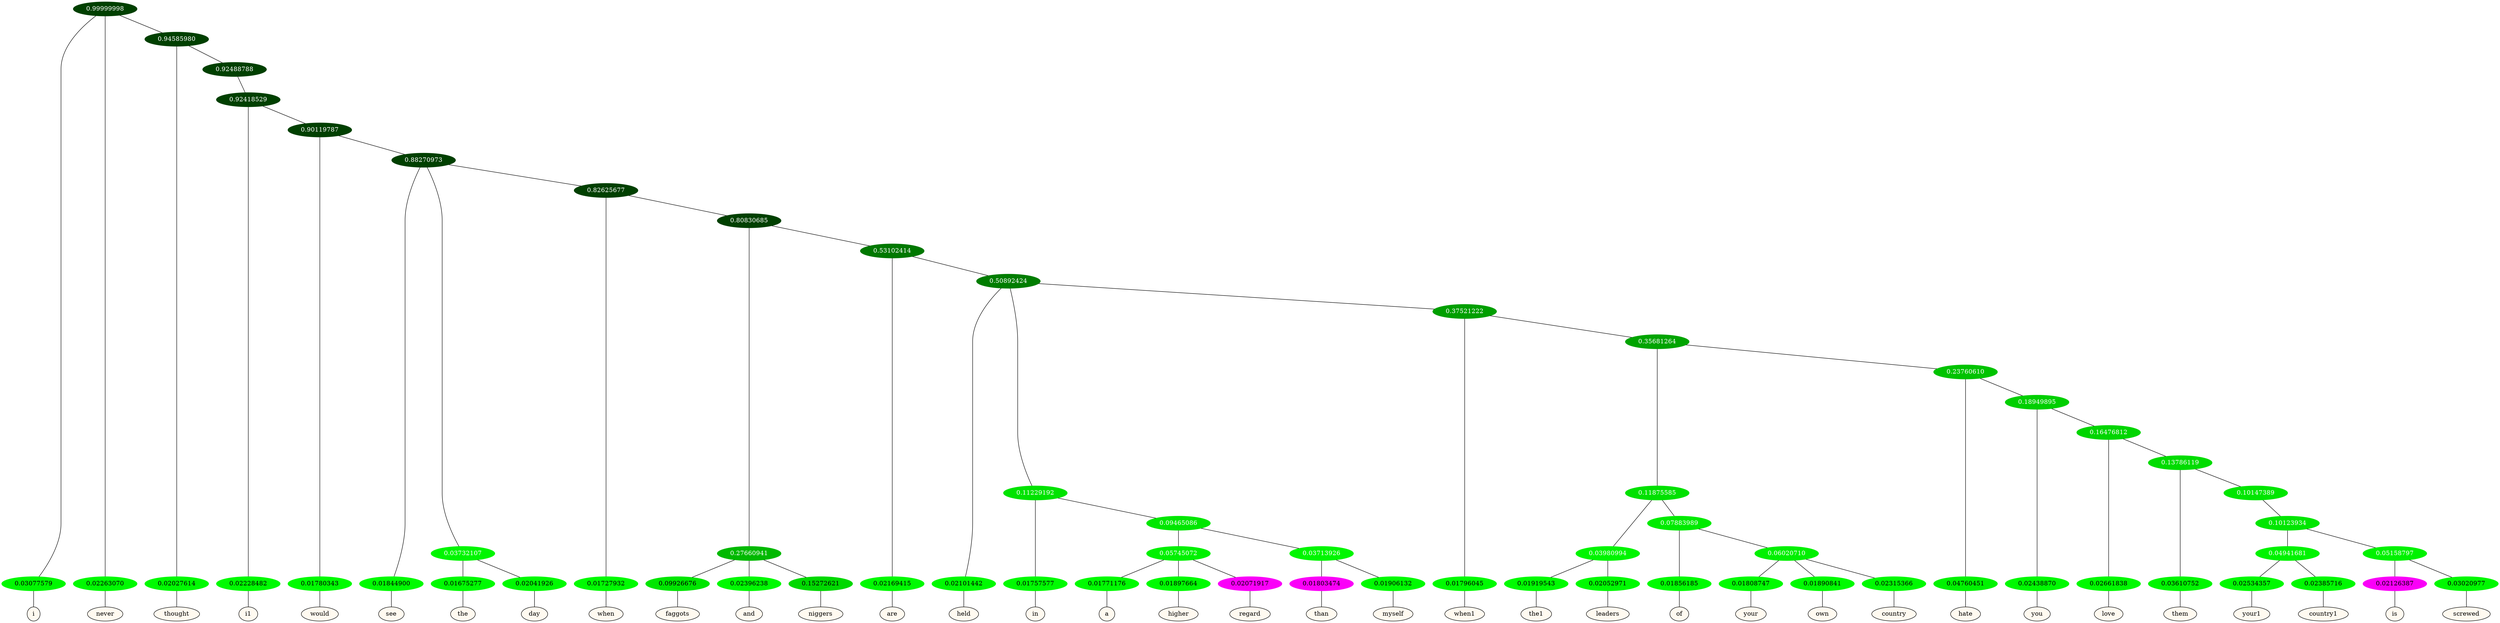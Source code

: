 graph {
	node [format=png height=0.15 nodesep=0.001 ordering=out overlap=prism overlap_scaling=0.01 ranksep=0.001 ratio=0.2 style=filled width=0.15]
	{
		rank=same
		a_w_1 [label=i color=black fillcolor=floralwhite style="filled,solid"]
		a_w_2 [label=never color=black fillcolor=floralwhite style="filled,solid"]
		a_w_4 [label=thought color=black fillcolor=floralwhite style="filled,solid"]
		a_w_7 [label=i1 color=black fillcolor=floralwhite style="filled,solid"]
		a_w_9 [label=would color=black fillcolor=floralwhite style="filled,solid"]
		a_w_11 [label=see color=black fillcolor=floralwhite style="filled,solid"]
		a_w_14 [label=the color=black fillcolor=floralwhite style="filled,solid"]
		a_w_15 [label=day color=black fillcolor=floralwhite style="filled,solid"]
		a_w_16 [label=when color=black fillcolor=floralwhite style="filled,solid"]
		a_w_20 [label=faggots color=black fillcolor=floralwhite style="filled,solid"]
		a_w_21 [label=and color=black fillcolor=floralwhite style="filled,solid"]
		a_w_22 [label=niggers color=black fillcolor=floralwhite style="filled,solid"]
		a_w_23 [label=are color=black fillcolor=floralwhite style="filled,solid"]
		a_w_25 [label=held color=black fillcolor=floralwhite style="filled,solid"]
		a_w_28 [label=in color=black fillcolor=floralwhite style="filled,solid"]
		a_w_36 [label=a color=black fillcolor=floralwhite style="filled,solid"]
		a_w_37 [label=higher color=black fillcolor=floralwhite style="filled,solid"]
		a_w_38 [label=regard color=black fillcolor=floralwhite style="filled,solid"]
		a_w_39 [label=than color=black fillcolor=floralwhite style="filled,solid"]
		a_w_40 [label=myself color=black fillcolor=floralwhite style="filled,solid"]
		a_w_30 [label=when1 color=black fillcolor=floralwhite style="filled,solid"]
		a_w_45 [label=the1 color=black fillcolor=floralwhite style="filled,solid"]
		a_w_46 [label=leaders color=black fillcolor=floralwhite style="filled,solid"]
		a_w_47 [label=of color=black fillcolor=floralwhite style="filled,solid"]
		a_w_51 [label=your color=black fillcolor=floralwhite style="filled,solid"]
		a_w_52 [label=own color=black fillcolor=floralwhite style="filled,solid"]
		a_w_53 [label=country color=black fillcolor=floralwhite style="filled,solid"]
		a_w_43 [label=hate color=black fillcolor=floralwhite style="filled,solid"]
		a_w_49 [label=you color=black fillcolor=floralwhite style="filled,solid"]
		a_w_54 [label=love color=black fillcolor=floralwhite style="filled,solid"]
		a_w_56 [label=them color=black fillcolor=floralwhite style="filled,solid"]
		a_w_61 [label=your1 color=black fillcolor=floralwhite style="filled,solid"]
		a_w_62 [label=country1 color=black fillcolor=floralwhite style="filled,solid"]
		a_w_63 [label=is color=black fillcolor=floralwhite style="filled,solid"]
		a_w_64 [label=screwed color=black fillcolor=floralwhite style="filled,solid"]
	}
	a_n_1 -- a_w_1
	a_n_2 -- a_w_2
	a_n_4 -- a_w_4
	a_n_7 -- a_w_7
	a_n_9 -- a_w_9
	a_n_11 -- a_w_11
	a_n_14 -- a_w_14
	a_n_15 -- a_w_15
	a_n_16 -- a_w_16
	a_n_20 -- a_w_20
	a_n_21 -- a_w_21
	a_n_22 -- a_w_22
	a_n_23 -- a_w_23
	a_n_25 -- a_w_25
	a_n_28 -- a_w_28
	a_n_36 -- a_w_36
	a_n_37 -- a_w_37
	a_n_38 -- a_w_38
	a_n_39 -- a_w_39
	a_n_40 -- a_w_40
	a_n_30 -- a_w_30
	a_n_45 -- a_w_45
	a_n_46 -- a_w_46
	a_n_47 -- a_w_47
	a_n_51 -- a_w_51
	a_n_52 -- a_w_52
	a_n_53 -- a_w_53
	a_n_43 -- a_w_43
	a_n_49 -- a_w_49
	a_n_54 -- a_w_54
	a_n_56 -- a_w_56
	a_n_61 -- a_w_61
	a_n_62 -- a_w_62
	a_n_63 -- a_w_63
	a_n_64 -- a_w_64
	{
		rank=same
		a_n_1 [label=0.03077579 color="0.334 1.000 0.969" fontcolor=black]
		a_n_2 [label=0.02263070 color="0.334 1.000 0.977" fontcolor=black]
		a_n_4 [label=0.02027614 color="0.334 1.000 0.980" fontcolor=black]
		a_n_7 [label=0.02228482 color="0.334 1.000 0.978" fontcolor=black]
		a_n_9 [label=0.01780343 color="0.334 1.000 0.982" fontcolor=black]
		a_n_11 [label=0.01844900 color="0.334 1.000 0.982" fontcolor=black]
		a_n_14 [label=0.01675277 color="0.334 1.000 0.983" fontcolor=black]
		a_n_15 [label=0.02041926 color="0.334 1.000 0.980" fontcolor=black]
		a_n_16 [label=0.01727932 color="0.334 1.000 0.983" fontcolor=black]
		a_n_20 [label=0.09926676 color="0.334 1.000 0.901" fontcolor=black]
		a_n_21 [label=0.02396238 color="0.334 1.000 0.976" fontcolor=black]
		a_n_22 [label=0.15272621 color="0.334 1.000 0.847" fontcolor=black]
		a_n_23 [label=0.02169415 color="0.334 1.000 0.978" fontcolor=black]
		a_n_25 [label=0.02101442 color="0.334 1.000 0.979" fontcolor=black]
		a_n_28 [label=0.01757577 color="0.334 1.000 0.982" fontcolor=black]
		a_n_36 [label=0.01771176 color="0.334 1.000 0.982" fontcolor=black]
		a_n_37 [label=0.01897664 color="0.334 1.000 0.981" fontcolor=black]
		a_n_38 [label=0.02071917 color="0.835 1.000 0.979" fontcolor=black]
		a_n_39 [label=0.01803474 color="0.835 1.000 0.982" fontcolor=black]
		a_n_40 [label=0.01906132 color="0.334 1.000 0.981" fontcolor=black]
		a_n_30 [label=0.01796045 color="0.334 1.000 0.982" fontcolor=black]
		a_n_45 [label=0.01919543 color="0.334 1.000 0.981" fontcolor=black]
		a_n_46 [label=0.02052971 color="0.334 1.000 0.979" fontcolor=black]
		a_n_47 [label=0.01856185 color="0.334 1.000 0.981" fontcolor=black]
		a_n_51 [label=0.01808747 color="0.334 1.000 0.982" fontcolor=black]
		a_n_52 [label=0.01890841 color="0.334 1.000 0.981" fontcolor=black]
		a_n_53 [label=0.02315366 color="0.334 1.000 0.977" fontcolor=black]
		a_n_43 [label=0.04760451 color="0.334 1.000 0.952" fontcolor=black]
		a_n_49 [label=0.02438870 color="0.334 1.000 0.976" fontcolor=black]
		a_n_54 [label=0.02661838 color="0.334 1.000 0.973" fontcolor=black]
		a_n_56 [label=0.03610752 color="0.334 1.000 0.964" fontcolor=black]
		a_n_61 [label=0.02534357 color="0.334 1.000 0.975" fontcolor=black]
		a_n_62 [label=0.02385716 color="0.334 1.000 0.976" fontcolor=black]
		a_n_63 [label=0.02126387 color="0.835 1.000 0.979" fontcolor=black]
		a_n_64 [label=0.03020977 color="0.334 1.000 0.970" fontcolor=black]
	}
	a_n_0 [label=0.99999998 color="0.334 1.000 0.250" fontcolor=grey99]
	a_n_0 -- a_n_1
	a_n_0 -- a_n_2
	a_n_3 [label=0.94585980 color="0.334 1.000 0.250" fontcolor=grey99]
	a_n_0 -- a_n_3
	a_n_3 -- a_n_4
	a_n_5 [label=0.92488788 color="0.334 1.000 0.250" fontcolor=grey99]
	a_n_3 -- a_n_5
	a_n_6 [label=0.92418529 color="0.334 1.000 0.250" fontcolor=grey99]
	a_n_5 -- a_n_6
	a_n_6 -- a_n_7
	a_n_8 [label=0.90119787 color="0.334 1.000 0.250" fontcolor=grey99]
	a_n_6 -- a_n_8
	a_n_8 -- a_n_9
	a_n_10 [label=0.88270973 color="0.334 1.000 0.250" fontcolor=grey99]
	a_n_8 -- a_n_10
	a_n_10 -- a_n_11
	a_n_12 [label=0.03732107 color="0.334 1.000 0.963" fontcolor=grey99]
	a_n_10 -- a_n_12
	a_n_13 [label=0.82625677 color="0.334 1.000 0.250" fontcolor=grey99]
	a_n_10 -- a_n_13
	a_n_12 -- a_n_14
	a_n_12 -- a_n_15
	a_n_13 -- a_n_16
	a_n_17 [label=0.80830685 color="0.334 1.000 0.250" fontcolor=grey99]
	a_n_13 -- a_n_17
	a_n_18 [label=0.27660941 color="0.334 1.000 0.723" fontcolor=grey99]
	a_n_17 -- a_n_18
	a_n_19 [label=0.53102414 color="0.334 1.000 0.469" fontcolor=grey99]
	a_n_17 -- a_n_19
	a_n_18 -- a_n_20
	a_n_18 -- a_n_21
	a_n_18 -- a_n_22
	a_n_19 -- a_n_23
	a_n_24 [label=0.50892424 color="0.334 1.000 0.491" fontcolor=grey99]
	a_n_19 -- a_n_24
	a_n_24 -- a_n_25
	a_n_26 [label=0.11229192 color="0.334 1.000 0.888" fontcolor=grey99]
	a_n_24 -- a_n_26
	a_n_27 [label=0.37521222 color="0.334 1.000 0.625" fontcolor=grey99]
	a_n_24 -- a_n_27
	a_n_26 -- a_n_28
	a_n_29 [label=0.09465086 color="0.334 1.000 0.905" fontcolor=grey99]
	a_n_26 -- a_n_29
	a_n_27 -- a_n_30
	a_n_31 [label=0.35681264 color="0.334 1.000 0.643" fontcolor=grey99]
	a_n_27 -- a_n_31
	a_n_32 [label=0.05745072 color="0.334 1.000 0.943" fontcolor=grey99]
	a_n_29 -- a_n_32
	a_n_33 [label=0.03713926 color="0.334 1.000 0.963" fontcolor=grey99]
	a_n_29 -- a_n_33
	a_n_34 [label=0.11875585 color="0.334 1.000 0.881" fontcolor=grey99]
	a_n_31 -- a_n_34
	a_n_35 [label=0.23760610 color="0.334 1.000 0.762" fontcolor=grey99]
	a_n_31 -- a_n_35
	a_n_32 -- a_n_36
	a_n_32 -- a_n_37
	a_n_32 -- a_n_38
	a_n_33 -- a_n_39
	a_n_33 -- a_n_40
	a_n_41 [label=0.03980994 color="0.334 1.000 0.960" fontcolor=grey99]
	a_n_34 -- a_n_41
	a_n_42 [label=0.07883989 color="0.334 1.000 0.921" fontcolor=grey99]
	a_n_34 -- a_n_42
	a_n_35 -- a_n_43
	a_n_44 [label=0.18949895 color="0.334 1.000 0.811" fontcolor=grey99]
	a_n_35 -- a_n_44
	a_n_41 -- a_n_45
	a_n_41 -- a_n_46
	a_n_42 -- a_n_47
	a_n_48 [label=0.06020710 color="0.334 1.000 0.940" fontcolor=grey99]
	a_n_42 -- a_n_48
	a_n_44 -- a_n_49
	a_n_50 [label=0.16476812 color="0.334 1.000 0.835" fontcolor=grey99]
	a_n_44 -- a_n_50
	a_n_48 -- a_n_51
	a_n_48 -- a_n_52
	a_n_48 -- a_n_53
	a_n_50 -- a_n_54
	a_n_55 [label=0.13786119 color="0.334 1.000 0.862" fontcolor=grey99]
	a_n_50 -- a_n_55
	a_n_55 -- a_n_56
	a_n_57 [label=0.10147389 color="0.334 1.000 0.899" fontcolor=grey99]
	a_n_55 -- a_n_57
	a_n_58 [label=0.10123934 color="0.334 1.000 0.899" fontcolor=grey99]
	a_n_57 -- a_n_58
	a_n_59 [label=0.04941681 color="0.334 1.000 0.951" fontcolor=grey99]
	a_n_58 -- a_n_59
	a_n_60 [label=0.05158797 color="0.334 1.000 0.948" fontcolor=grey99]
	a_n_58 -- a_n_60
	a_n_59 -- a_n_61
	a_n_59 -- a_n_62
	a_n_60 -- a_n_63
	a_n_60 -- a_n_64
}
